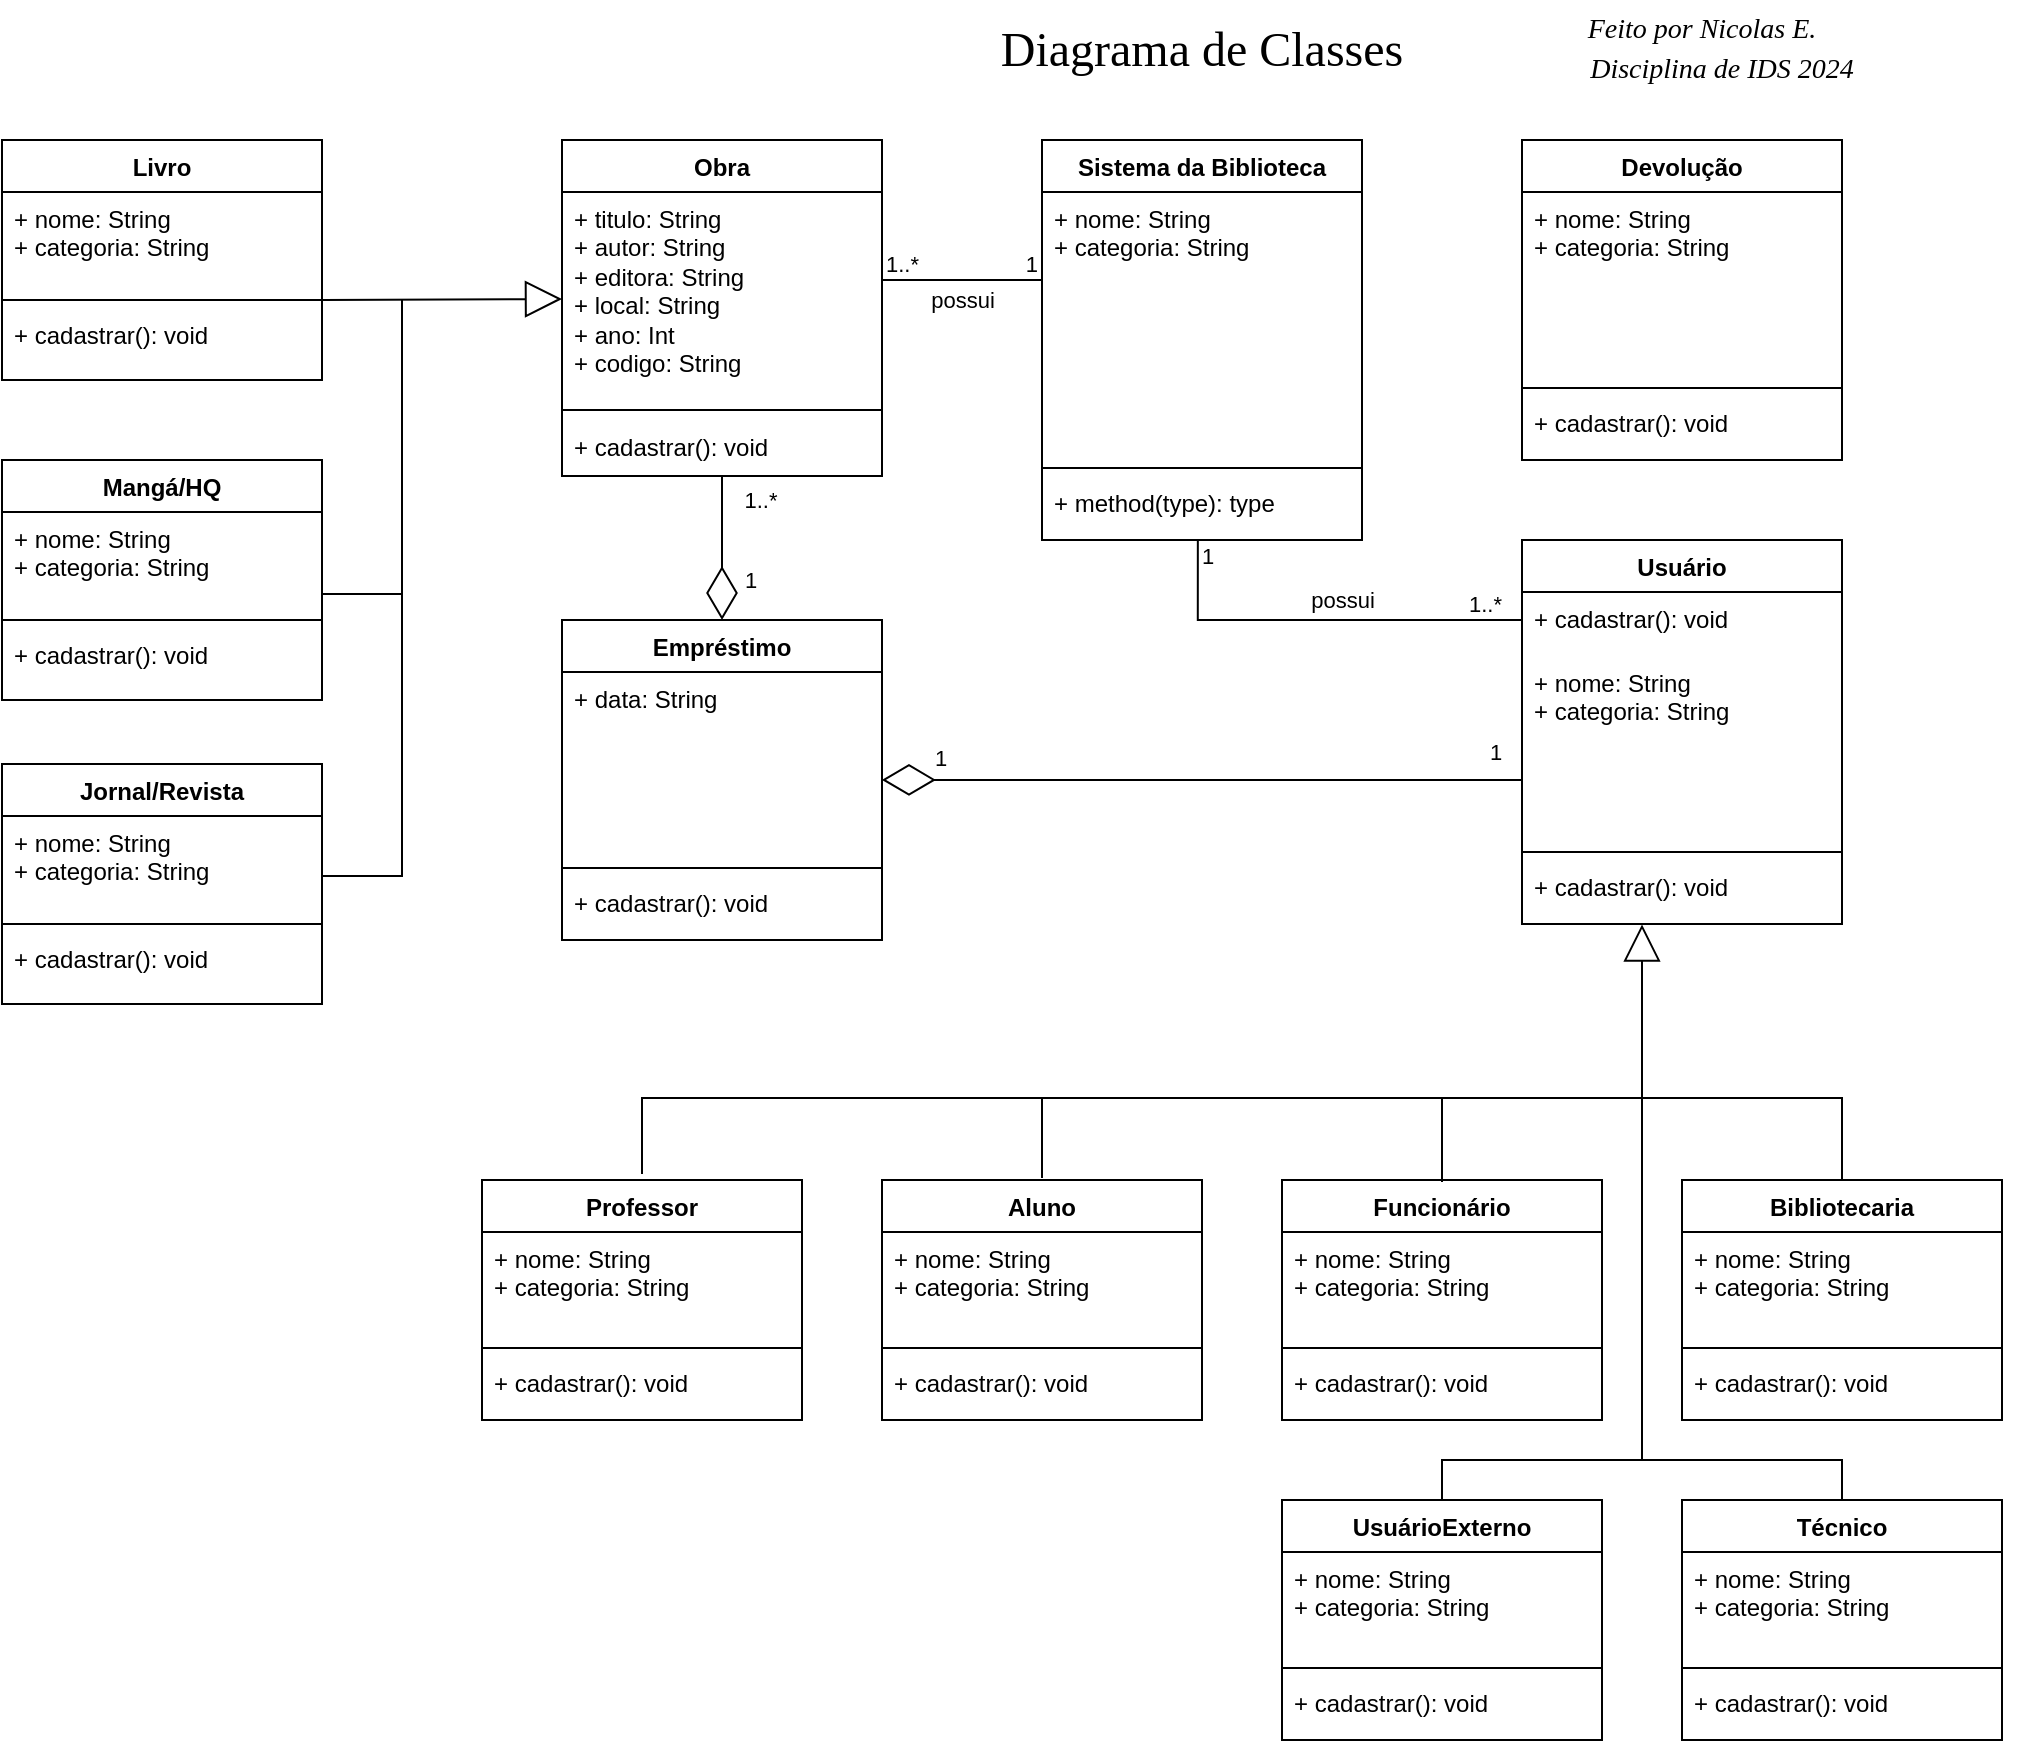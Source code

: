 <mxfile version="24.8.8">
  <diagram name="Página-1" id="fnHN75ZjwSY7WeRXwCLO">
    <mxGraphModel dx="2393" dy="648" grid="1" gridSize="10" guides="1" tooltips="1" connect="1" arrows="1" fold="1" page="1" pageScale="1" pageWidth="827" pageHeight="1169" math="0" shadow="0">
      <root>
        <mxCell id="0" />
        <mxCell id="1" parent="0" />
        <mxCell id="j1ptvlEgaFtOF5UYuxxo-7" value="Obra" style="swimlane;fontStyle=1;align=center;verticalAlign=top;childLayout=stackLayout;horizontal=1;startSize=26;horizontalStack=0;resizeParent=1;resizeParentMax=0;resizeLast=0;collapsible=1;marginBottom=0;whiteSpace=wrap;html=1;" parent="1" vertex="1">
          <mxGeometry x="80" y="80" width="160" height="168" as="geometry" />
        </mxCell>
        <mxCell id="j1ptvlEgaFtOF5UYuxxo-8" value="&lt;font face=&quot;Helvetica&quot;&gt;+ titulo: String&lt;/font&gt;&lt;div&gt;&lt;font face=&quot;Helvetica&quot;&gt;+ autor: String&lt;/font&gt;&lt;/div&gt;&lt;div&gt;&lt;font face=&quot;Helvetica&quot;&gt;+ editora: String&lt;/font&gt;&lt;/div&gt;&lt;div&gt;&lt;font face=&quot;Helvetica&quot;&gt;+ local: String&lt;/font&gt;&lt;/div&gt;&lt;div&gt;&lt;font face=&quot;Helvetica&quot;&gt;+ ano: Int&lt;/font&gt;&lt;/div&gt;&lt;div&gt;&lt;font face=&quot;Helvetica&quot;&gt;+ codigo: String&lt;br&gt;&lt;/font&gt;&lt;div&gt;&lt;br&gt;&lt;/div&gt;&lt;/div&gt;" style="text;strokeColor=none;fillColor=none;align=left;verticalAlign=top;spacingLeft=4;spacingRight=4;overflow=hidden;rotatable=0;points=[[0,0.5],[1,0.5]];portConstraint=eastwest;whiteSpace=wrap;html=1;fontFamily=Monocraft;fontSource=https%3A%2F%2Fgithub.com%2FIdreesInc%2FMonocraft%2Freleases%2Fdownload%2Fv4.0%2FMonocraft.ttc;" parent="j1ptvlEgaFtOF5UYuxxo-7" vertex="1">
          <mxGeometry y="26" width="160" height="104" as="geometry" />
        </mxCell>
        <mxCell id="j1ptvlEgaFtOF5UYuxxo-9" value="" style="line;strokeWidth=1;fillColor=none;align=left;verticalAlign=middle;spacingTop=-1;spacingLeft=3;spacingRight=3;rotatable=0;labelPosition=right;points=[];portConstraint=eastwest;strokeColor=inherit;" parent="j1ptvlEgaFtOF5UYuxxo-7" vertex="1">
          <mxGeometry y="130" width="160" height="10" as="geometry" />
        </mxCell>
        <mxCell id="j1ptvlEgaFtOF5UYuxxo-10" value="+ cadastrar(): void" style="text;strokeColor=none;fillColor=none;align=left;verticalAlign=top;spacingLeft=4;spacingRight=4;overflow=hidden;rotatable=0;points=[[0,0.5],[1,0.5]];portConstraint=eastwest;whiteSpace=wrap;html=1;" parent="j1ptvlEgaFtOF5UYuxxo-7" vertex="1">
          <mxGeometry y="140" width="160" height="28" as="geometry" />
        </mxCell>
        <mxCell id="j1ptvlEgaFtOF5UYuxxo-11" value="Usuário" style="swimlane;fontStyle=1;align=center;verticalAlign=top;childLayout=stackLayout;horizontal=1;startSize=26;horizontalStack=0;resizeParent=1;resizeParentMax=0;resizeLast=0;collapsible=1;marginBottom=0;whiteSpace=wrap;html=1;" parent="1" vertex="1">
          <mxGeometry x="560" y="280" width="160" height="192" as="geometry">
            <mxRectangle x="560" y="320" width="80" height="30" as="alternateBounds" />
          </mxGeometry>
        </mxCell>
        <mxCell id="j1ptvlEgaFtOF5UYuxxo-14" value="+ cadastrar(): void" style="text;strokeColor=none;fillColor=none;align=left;verticalAlign=top;spacingLeft=4;spacingRight=4;overflow=hidden;rotatable=0;points=[[0,0.5],[1,0.5]];portConstraint=eastwest;whiteSpace=wrap;html=1;" parent="j1ptvlEgaFtOF5UYuxxo-11" vertex="1">
          <mxGeometry y="26" width="160" height="32" as="geometry" />
        </mxCell>
        <mxCell id="j1ptvlEgaFtOF5UYuxxo-12" value="+ nome: String&lt;div&gt;+ categoria: String&lt;/div&gt;" style="text;strokeColor=none;fillColor=none;align=left;verticalAlign=top;spacingLeft=4;spacingRight=4;overflow=hidden;rotatable=0;points=[[0,0.5],[1,0.5]];portConstraint=eastwest;whiteSpace=wrap;html=1;" parent="j1ptvlEgaFtOF5UYuxxo-11" vertex="1">
          <mxGeometry y="58" width="160" height="94" as="geometry" />
        </mxCell>
        <mxCell id="j1ptvlEgaFtOF5UYuxxo-13" value="" style="line;strokeWidth=1;fillColor=none;align=left;verticalAlign=middle;spacingTop=-1;spacingLeft=3;spacingRight=3;rotatable=0;labelPosition=right;points=[];portConstraint=eastwest;strokeColor=inherit;" parent="j1ptvlEgaFtOF5UYuxxo-11" vertex="1">
          <mxGeometry y="152" width="160" height="8" as="geometry" />
        </mxCell>
        <mxCell id="eGC1EZXjAsE6HDVeEVl9-30" value="+ cadastrar(): void" style="text;strokeColor=none;fillColor=none;align=left;verticalAlign=top;spacingLeft=4;spacingRight=4;overflow=hidden;rotatable=0;points=[[0,0.5],[1,0.5]];portConstraint=eastwest;whiteSpace=wrap;html=1;" parent="j1ptvlEgaFtOF5UYuxxo-11" vertex="1">
          <mxGeometry y="160" width="160" height="32" as="geometry" />
        </mxCell>
        <mxCell id="j1ptvlEgaFtOF5UYuxxo-16" value="Sistema da Biblioteca" style="swimlane;fontStyle=1;align=center;verticalAlign=top;childLayout=stackLayout;horizontal=1;startSize=26;horizontalStack=0;resizeParent=1;resizeParentMax=0;resizeLast=0;collapsible=1;marginBottom=0;whiteSpace=wrap;html=1;" parent="1" vertex="1">
          <mxGeometry x="320" y="80" width="160" height="200" as="geometry" />
        </mxCell>
        <mxCell id="eGC1EZXjAsE6HDVeEVl9-72" value="" style="endArrow=none;html=1;edgeStyle=orthogonalEdgeStyle;rounded=0;" parent="j1ptvlEgaFtOF5UYuxxo-16" edge="1">
          <mxGeometry relative="1" as="geometry">
            <mxPoint x="-80" y="70" as="sourcePoint" />
            <mxPoint y="70" as="targetPoint" />
          </mxGeometry>
        </mxCell>
        <mxCell id="eGC1EZXjAsE6HDVeEVl9-73" value="1..*" style="edgeLabel;resizable=0;html=1;align=left;verticalAlign=bottom;" parent="eGC1EZXjAsE6HDVeEVl9-72" connectable="0" vertex="1">
          <mxGeometry x="-1" relative="1" as="geometry" />
        </mxCell>
        <mxCell id="eGC1EZXjAsE6HDVeEVl9-74" value="1" style="edgeLabel;resizable=0;html=1;align=right;verticalAlign=bottom;" parent="eGC1EZXjAsE6HDVeEVl9-72" connectable="0" vertex="1">
          <mxGeometry x="1" relative="1" as="geometry">
            <mxPoint x="-2" as="offset" />
          </mxGeometry>
        </mxCell>
        <mxCell id="G4f7MY7ALix-wp6zTcmB-27" value="possui" style="edgeLabel;html=1;align=center;verticalAlign=middle;resizable=0;points=[];fontStyle=0" parent="eGC1EZXjAsE6HDVeEVl9-72" vertex="1" connectable="0">
          <mxGeometry x="-0.35" y="7" relative="1" as="geometry">
            <mxPoint x="14" y="17" as="offset" />
          </mxGeometry>
        </mxCell>
        <mxCell id="j1ptvlEgaFtOF5UYuxxo-17" value="+ nome: String&lt;div&gt;+ categoria: String&lt;/div&gt;" style="text;strokeColor=none;fillColor=none;align=left;verticalAlign=top;spacingLeft=4;spacingRight=4;overflow=hidden;rotatable=0;points=[[0,0.5],[1,0.5]];portConstraint=eastwest;whiteSpace=wrap;html=1;" parent="j1ptvlEgaFtOF5UYuxxo-16" vertex="1">
          <mxGeometry y="26" width="160" height="134" as="geometry" />
        </mxCell>
        <mxCell id="j1ptvlEgaFtOF5UYuxxo-18" value="" style="line;strokeWidth=1;fillColor=none;align=left;verticalAlign=middle;spacingTop=-1;spacingLeft=3;spacingRight=3;rotatable=0;labelPosition=right;points=[];portConstraint=eastwest;strokeColor=inherit;" parent="j1ptvlEgaFtOF5UYuxxo-16" vertex="1">
          <mxGeometry y="160" width="160" height="8" as="geometry" />
        </mxCell>
        <mxCell id="j1ptvlEgaFtOF5UYuxxo-19" value="+ method(type): type" style="text;strokeColor=none;fillColor=none;align=left;verticalAlign=top;spacingLeft=4;spacingRight=4;overflow=hidden;rotatable=0;points=[[0,0.5],[1,0.5]];portConstraint=eastwest;whiteSpace=wrap;html=1;" parent="j1ptvlEgaFtOF5UYuxxo-16" vertex="1">
          <mxGeometry y="168" width="160" height="32" as="geometry" />
        </mxCell>
        <mxCell id="j1ptvlEgaFtOF5UYuxxo-27" value="Devolução" style="swimlane;fontStyle=1;align=center;verticalAlign=top;childLayout=stackLayout;horizontal=1;startSize=26;horizontalStack=0;resizeParent=1;resizeParentMax=0;resizeLast=0;collapsible=1;marginBottom=0;whiteSpace=wrap;html=1;" parent="1" vertex="1">
          <mxGeometry x="560" y="80" width="160" height="160" as="geometry" />
        </mxCell>
        <mxCell id="j1ptvlEgaFtOF5UYuxxo-28" value="+ nome: String&lt;div&gt;+ categoria: String&lt;/div&gt;" style="text;strokeColor=none;fillColor=none;align=left;verticalAlign=top;spacingLeft=4;spacingRight=4;overflow=hidden;rotatable=0;points=[[0,0.5],[1,0.5]];portConstraint=eastwest;whiteSpace=wrap;html=1;" parent="j1ptvlEgaFtOF5UYuxxo-27" vertex="1">
          <mxGeometry y="26" width="160" height="94" as="geometry" />
        </mxCell>
        <mxCell id="j1ptvlEgaFtOF5UYuxxo-29" value="" style="line;strokeWidth=1;fillColor=none;align=left;verticalAlign=middle;spacingTop=-1;spacingLeft=3;spacingRight=3;rotatable=0;labelPosition=right;points=[];portConstraint=eastwest;strokeColor=inherit;" parent="j1ptvlEgaFtOF5UYuxxo-27" vertex="1">
          <mxGeometry y="120" width="160" height="8" as="geometry" />
        </mxCell>
        <mxCell id="j1ptvlEgaFtOF5UYuxxo-30" value="+ cadastrar(): void" style="text;strokeColor=none;fillColor=none;align=left;verticalAlign=top;spacingLeft=4;spacingRight=4;overflow=hidden;rotatable=0;points=[[0,0.5],[1,0.5]];portConstraint=eastwest;whiteSpace=wrap;html=1;" parent="j1ptvlEgaFtOF5UYuxxo-27" vertex="1">
          <mxGeometry y="128" width="160" height="32" as="geometry" />
        </mxCell>
        <mxCell id="j1ptvlEgaFtOF5UYuxxo-31" value="Empréstimo" style="swimlane;fontStyle=1;align=center;verticalAlign=top;childLayout=stackLayout;horizontal=1;startSize=26;horizontalStack=0;resizeParent=1;resizeParentMax=0;resizeLast=0;collapsible=1;marginBottom=0;whiteSpace=wrap;html=1;" parent="1" vertex="1">
          <mxGeometry x="80" y="320" width="160" height="160" as="geometry" />
        </mxCell>
        <mxCell id="j1ptvlEgaFtOF5UYuxxo-32" value="+ data: String" style="text;strokeColor=none;fillColor=none;align=left;verticalAlign=top;spacingLeft=4;spacingRight=4;overflow=hidden;rotatable=0;points=[[0,0.5],[1,0.5]];portConstraint=eastwest;whiteSpace=wrap;html=1;" parent="j1ptvlEgaFtOF5UYuxxo-31" vertex="1">
          <mxGeometry y="26" width="160" height="94" as="geometry" />
        </mxCell>
        <mxCell id="j1ptvlEgaFtOF5UYuxxo-33" value="" style="line;strokeWidth=1;fillColor=none;align=left;verticalAlign=middle;spacingTop=-1;spacingLeft=3;spacingRight=3;rotatable=0;labelPosition=right;points=[];portConstraint=eastwest;strokeColor=inherit;" parent="j1ptvlEgaFtOF5UYuxxo-31" vertex="1">
          <mxGeometry y="120" width="160" height="8" as="geometry" />
        </mxCell>
        <mxCell id="j1ptvlEgaFtOF5UYuxxo-34" value="+ cadastrar(): void" style="text;strokeColor=none;fillColor=none;align=left;verticalAlign=top;spacingLeft=4;spacingRight=4;overflow=hidden;rotatable=0;points=[[0,0.5],[1,0.5]];portConstraint=eastwest;whiteSpace=wrap;html=1;" parent="j1ptvlEgaFtOF5UYuxxo-31" vertex="1">
          <mxGeometry y="128" width="160" height="32" as="geometry" />
        </mxCell>
        <mxCell id="j1ptvlEgaFtOF5UYuxxo-37" value="Diagrama de Classes" style="text;html=1;align=center;verticalAlign=middle;whiteSpace=wrap;rounded=0;fontSize=24;fontFamily=Monocraft;fontSource=https%3A%2F%2Fgithub.com%2FIdreesInc%2FMonocraft%2Freleases%2Fdownload%2Fv4.0%2FMonocraft.ttc;fontStyle=0" parent="1" vertex="1">
          <mxGeometry x="250" y="20" width="300" height="30" as="geometry" />
        </mxCell>
        <mxCell id="eGC1EZXjAsE6HDVeEVl9-4" value="Funcionário" style="swimlane;fontStyle=1;align=center;verticalAlign=top;childLayout=stackLayout;horizontal=1;startSize=26;horizontalStack=0;resizeParent=1;resizeParentMax=0;resizeLast=0;collapsible=1;marginBottom=0;whiteSpace=wrap;html=1;" parent="1" vertex="1">
          <mxGeometry x="440" y="600" width="160" height="120" as="geometry">
            <mxRectangle x="560" y="320" width="80" height="30" as="alternateBounds" />
          </mxGeometry>
        </mxCell>
        <mxCell id="eGC1EZXjAsE6HDVeEVl9-5" value="+ nome: String&lt;div&gt;+ categoria: String&lt;/div&gt;" style="text;strokeColor=none;fillColor=none;align=left;verticalAlign=top;spacingLeft=4;spacingRight=4;overflow=hidden;rotatable=0;points=[[0,0.5],[1,0.5]];portConstraint=eastwest;whiteSpace=wrap;html=1;" parent="eGC1EZXjAsE6HDVeEVl9-4" vertex="1">
          <mxGeometry y="26" width="160" height="54" as="geometry" />
        </mxCell>
        <mxCell id="eGC1EZXjAsE6HDVeEVl9-6" value="" style="line;strokeWidth=1;fillColor=none;align=left;verticalAlign=middle;spacingTop=-1;spacingLeft=3;spacingRight=3;rotatable=0;labelPosition=right;points=[];portConstraint=eastwest;strokeColor=inherit;" parent="eGC1EZXjAsE6HDVeEVl9-4" vertex="1">
          <mxGeometry y="80" width="160" height="8" as="geometry" />
        </mxCell>
        <mxCell id="eGC1EZXjAsE6HDVeEVl9-7" value="+ cadastrar(): void" style="text;strokeColor=none;fillColor=none;align=left;verticalAlign=top;spacingLeft=4;spacingRight=4;overflow=hidden;rotatable=0;points=[[0,0.5],[1,0.5]];portConstraint=eastwest;whiteSpace=wrap;html=1;" parent="eGC1EZXjAsE6HDVeEVl9-4" vertex="1">
          <mxGeometry y="88" width="160" height="32" as="geometry" />
        </mxCell>
        <mxCell id="eGC1EZXjAsE6HDVeEVl9-8" value="Bibliotecaria" style="swimlane;fontStyle=1;align=center;verticalAlign=top;childLayout=stackLayout;horizontal=1;startSize=26;horizontalStack=0;resizeParent=1;resizeParentMax=0;resizeLast=0;collapsible=1;marginBottom=0;whiteSpace=wrap;html=1;" parent="1" vertex="1">
          <mxGeometry x="640" y="600" width="160" height="120" as="geometry">
            <mxRectangle x="560" y="320" width="80" height="30" as="alternateBounds" />
          </mxGeometry>
        </mxCell>
        <mxCell id="eGC1EZXjAsE6HDVeEVl9-9" value="+ nome: String&lt;div&gt;+ categoria: String&lt;/div&gt;" style="text;strokeColor=none;fillColor=none;align=left;verticalAlign=top;spacingLeft=4;spacingRight=4;overflow=hidden;rotatable=0;points=[[0,0.5],[1,0.5]];portConstraint=eastwest;whiteSpace=wrap;html=1;" parent="eGC1EZXjAsE6HDVeEVl9-8" vertex="1">
          <mxGeometry y="26" width="160" height="54" as="geometry" />
        </mxCell>
        <mxCell id="eGC1EZXjAsE6HDVeEVl9-10" value="" style="line;strokeWidth=1;fillColor=none;align=left;verticalAlign=middle;spacingTop=-1;spacingLeft=3;spacingRight=3;rotatable=0;labelPosition=right;points=[];portConstraint=eastwest;strokeColor=inherit;" parent="eGC1EZXjAsE6HDVeEVl9-8" vertex="1">
          <mxGeometry y="80" width="160" height="8" as="geometry" />
        </mxCell>
        <mxCell id="eGC1EZXjAsE6HDVeEVl9-11" value="+ cadastrar(): void" style="text;strokeColor=none;fillColor=none;align=left;verticalAlign=top;spacingLeft=4;spacingRight=4;overflow=hidden;rotatable=0;points=[[0,0.5],[1,0.5]];portConstraint=eastwest;whiteSpace=wrap;html=1;" parent="eGC1EZXjAsE6HDVeEVl9-8" vertex="1">
          <mxGeometry y="88" width="160" height="32" as="geometry" />
        </mxCell>
        <mxCell id="eGC1EZXjAsE6HDVeEVl9-56" value="" style="endArrow=none;html=1;rounded=0;entryX=0.5;entryY=0;entryDx=0;entryDy=0;" parent="eGC1EZXjAsE6HDVeEVl9-8" target="eGC1EZXjAsE6HDVeEVl9-42" edge="1">
          <mxGeometry width="50" height="50" relative="1" as="geometry">
            <mxPoint x="-20" y="140" as="sourcePoint" />
            <mxPoint x="80" y="159" as="targetPoint" />
            <Array as="points">
              <mxPoint x="80" y="140" />
            </Array>
          </mxGeometry>
        </mxCell>
        <mxCell id="eGC1EZXjAsE6HDVeEVl9-12" value="Aluno" style="swimlane;fontStyle=1;align=center;verticalAlign=top;childLayout=stackLayout;horizontal=1;startSize=26;horizontalStack=0;resizeParent=1;resizeParentMax=0;resizeLast=0;collapsible=1;marginBottom=0;whiteSpace=wrap;html=1;" parent="1" vertex="1">
          <mxGeometry x="240" y="600" width="160" height="120" as="geometry">
            <mxRectangle x="560" y="320" width="80" height="30" as="alternateBounds" />
          </mxGeometry>
        </mxCell>
        <mxCell id="eGC1EZXjAsE6HDVeEVl9-13" value="+ nome: String&lt;div&gt;+ categoria: String&lt;/div&gt;" style="text;strokeColor=none;fillColor=none;align=left;verticalAlign=top;spacingLeft=4;spacingRight=4;overflow=hidden;rotatable=0;points=[[0,0.5],[1,0.5]];portConstraint=eastwest;whiteSpace=wrap;html=1;" parent="eGC1EZXjAsE6HDVeEVl9-12" vertex="1">
          <mxGeometry y="26" width="160" height="54" as="geometry" />
        </mxCell>
        <mxCell id="eGC1EZXjAsE6HDVeEVl9-14" value="" style="line;strokeWidth=1;fillColor=none;align=left;verticalAlign=middle;spacingTop=-1;spacingLeft=3;spacingRight=3;rotatable=0;labelPosition=right;points=[];portConstraint=eastwest;strokeColor=inherit;" parent="eGC1EZXjAsE6HDVeEVl9-12" vertex="1">
          <mxGeometry y="80" width="160" height="8" as="geometry" />
        </mxCell>
        <mxCell id="eGC1EZXjAsE6HDVeEVl9-15" value="+ cadastrar(): void" style="text;strokeColor=none;fillColor=none;align=left;verticalAlign=top;spacingLeft=4;spacingRight=4;overflow=hidden;rotatable=0;points=[[0,0.5],[1,0.5]];portConstraint=eastwest;whiteSpace=wrap;html=1;" parent="eGC1EZXjAsE6HDVeEVl9-12" vertex="1">
          <mxGeometry y="88" width="160" height="32" as="geometry" />
        </mxCell>
        <mxCell id="eGC1EZXjAsE6HDVeEVl9-16" value="Professor" style="swimlane;fontStyle=1;align=center;verticalAlign=top;childLayout=stackLayout;horizontal=1;startSize=26;horizontalStack=0;resizeParent=1;resizeParentMax=0;resizeLast=0;collapsible=1;marginBottom=0;whiteSpace=wrap;html=1;" parent="1" vertex="1">
          <mxGeometry x="40" y="600" width="160" height="120" as="geometry">
            <mxRectangle x="560" y="320" width="80" height="30" as="alternateBounds" />
          </mxGeometry>
        </mxCell>
        <mxCell id="eGC1EZXjAsE6HDVeEVl9-17" value="+ nome: String&lt;div&gt;+ categoria: String&lt;/div&gt;" style="text;strokeColor=none;fillColor=none;align=left;verticalAlign=top;spacingLeft=4;spacingRight=4;overflow=hidden;rotatable=0;points=[[0,0.5],[1,0.5]];portConstraint=eastwest;whiteSpace=wrap;html=1;" parent="eGC1EZXjAsE6HDVeEVl9-16" vertex="1">
          <mxGeometry y="26" width="160" height="54" as="geometry" />
        </mxCell>
        <mxCell id="eGC1EZXjAsE6HDVeEVl9-18" value="" style="line;strokeWidth=1;fillColor=none;align=left;verticalAlign=middle;spacingTop=-1;spacingLeft=3;spacingRight=3;rotatable=0;labelPosition=right;points=[];portConstraint=eastwest;strokeColor=inherit;" parent="eGC1EZXjAsE6HDVeEVl9-16" vertex="1">
          <mxGeometry y="80" width="160" height="8" as="geometry" />
        </mxCell>
        <mxCell id="eGC1EZXjAsE6HDVeEVl9-19" value="+ cadastrar(): void" style="text;strokeColor=none;fillColor=none;align=left;verticalAlign=top;spacingLeft=4;spacingRight=4;overflow=hidden;rotatable=0;points=[[0,0.5],[1,0.5]];portConstraint=eastwest;whiteSpace=wrap;html=1;" parent="eGC1EZXjAsE6HDVeEVl9-16" vertex="1">
          <mxGeometry y="88" width="160" height="32" as="geometry" />
        </mxCell>
        <mxCell id="eGC1EZXjAsE6HDVeEVl9-42" value="Técnico" style="swimlane;fontStyle=1;align=center;verticalAlign=top;childLayout=stackLayout;horizontal=1;startSize=26;horizontalStack=0;resizeParent=1;resizeParentMax=0;resizeLast=0;collapsible=1;marginBottom=0;whiteSpace=wrap;html=1;" parent="1" vertex="1">
          <mxGeometry x="640" y="760" width="160" height="120" as="geometry">
            <mxRectangle x="560" y="320" width="80" height="30" as="alternateBounds" />
          </mxGeometry>
        </mxCell>
        <mxCell id="eGC1EZXjAsE6HDVeEVl9-43" value="+ nome: String&lt;div&gt;+ categoria: String&lt;/div&gt;" style="text;strokeColor=none;fillColor=none;align=left;verticalAlign=top;spacingLeft=4;spacingRight=4;overflow=hidden;rotatable=0;points=[[0,0.5],[1,0.5]];portConstraint=eastwest;whiteSpace=wrap;html=1;" parent="eGC1EZXjAsE6HDVeEVl9-42" vertex="1">
          <mxGeometry y="26" width="160" height="54" as="geometry" />
        </mxCell>
        <mxCell id="eGC1EZXjAsE6HDVeEVl9-44" value="" style="line;strokeWidth=1;fillColor=none;align=left;verticalAlign=middle;spacingTop=-1;spacingLeft=3;spacingRight=3;rotatable=0;labelPosition=right;points=[];portConstraint=eastwest;strokeColor=inherit;" parent="eGC1EZXjAsE6HDVeEVl9-42" vertex="1">
          <mxGeometry y="80" width="160" height="8" as="geometry" />
        </mxCell>
        <mxCell id="eGC1EZXjAsE6HDVeEVl9-45" value="+ cadastrar(): void" style="text;strokeColor=none;fillColor=none;align=left;verticalAlign=top;spacingLeft=4;spacingRight=4;overflow=hidden;rotatable=0;points=[[0,0.5],[1,0.5]];portConstraint=eastwest;whiteSpace=wrap;html=1;" parent="eGC1EZXjAsE6HDVeEVl9-42" vertex="1">
          <mxGeometry y="88" width="160" height="32" as="geometry" />
        </mxCell>
        <mxCell id="eGC1EZXjAsE6HDVeEVl9-46" value="UsuárioExterno" style="swimlane;fontStyle=1;align=center;verticalAlign=top;childLayout=stackLayout;horizontal=1;startSize=26;horizontalStack=0;resizeParent=1;resizeParentMax=0;resizeLast=0;collapsible=1;marginBottom=0;whiteSpace=wrap;html=1;" parent="1" vertex="1">
          <mxGeometry x="440" y="760" width="160" height="120" as="geometry">
            <mxRectangle x="560" y="320" width="80" height="30" as="alternateBounds" />
          </mxGeometry>
        </mxCell>
        <mxCell id="eGC1EZXjAsE6HDVeEVl9-47" value="+ nome: String&lt;div&gt;+ categoria: String&lt;/div&gt;" style="text;strokeColor=none;fillColor=none;align=left;verticalAlign=top;spacingLeft=4;spacingRight=4;overflow=hidden;rotatable=0;points=[[0,0.5],[1,0.5]];portConstraint=eastwest;whiteSpace=wrap;html=1;" parent="eGC1EZXjAsE6HDVeEVl9-46" vertex="1">
          <mxGeometry y="26" width="160" height="54" as="geometry" />
        </mxCell>
        <mxCell id="eGC1EZXjAsE6HDVeEVl9-48" value="" style="line;strokeWidth=1;fillColor=none;align=left;verticalAlign=middle;spacingTop=-1;spacingLeft=3;spacingRight=3;rotatable=0;labelPosition=right;points=[];portConstraint=eastwest;strokeColor=inherit;" parent="eGC1EZXjAsE6HDVeEVl9-46" vertex="1">
          <mxGeometry y="80" width="160" height="8" as="geometry" />
        </mxCell>
        <mxCell id="eGC1EZXjAsE6HDVeEVl9-49" value="+ cadastrar(): void" style="text;strokeColor=none;fillColor=none;align=left;verticalAlign=top;spacingLeft=4;spacingRight=4;overflow=hidden;rotatable=0;points=[[0,0.5],[1,0.5]];portConstraint=eastwest;whiteSpace=wrap;html=1;" parent="eGC1EZXjAsE6HDVeEVl9-46" vertex="1">
          <mxGeometry y="88" width="160" height="32" as="geometry" />
        </mxCell>
        <mxCell id="eGC1EZXjAsE6HDVeEVl9-51" value="" style="endArrow=none;html=1;rounded=0;exitX=0.5;exitY=0;exitDx=0;exitDy=0;" parent="1" edge="1">
          <mxGeometry width="50" height="50" relative="1" as="geometry">
            <mxPoint x="520" y="760" as="sourcePoint" />
            <mxPoint x="620" y="559" as="targetPoint" />
            <Array as="points">
              <mxPoint x="520" y="740" />
              <mxPoint x="620" y="740" />
              <mxPoint x="620" y="559" />
            </Array>
          </mxGeometry>
        </mxCell>
        <mxCell id="eGC1EZXjAsE6HDVeEVl9-36" value="" style="endArrow=none;html=1;rounded=0;exitX=0.5;exitY=0;exitDx=0;exitDy=0;" parent="1" edge="1">
          <mxGeometry width="50" height="50" relative="1" as="geometry">
            <mxPoint x="120" y="597" as="sourcePoint" />
            <mxPoint x="520" y="559" as="targetPoint" />
            <Array as="points">
              <mxPoint x="120" y="559" />
              <mxPoint x="200" y="559" />
              <mxPoint x="320" y="559" />
              <mxPoint x="420" y="559" />
            </Array>
          </mxGeometry>
        </mxCell>
        <mxCell id="eGC1EZXjAsE6HDVeEVl9-20" value="" style="endArrow=block;endSize=16;endFill=0;html=1;rounded=0;edgeStyle=orthogonalEdgeStyle;entryX=0.378;entryY=1.006;entryDx=0;entryDy=0;entryPerimeter=0;" parent="1" target="eGC1EZXjAsE6HDVeEVl9-30" edge="1">
          <mxGeometry width="160" relative="1" as="geometry">
            <mxPoint x="720" y="600" as="sourcePoint" />
            <mxPoint x="650" y="490" as="targetPoint" />
            <Array as="points">
              <mxPoint x="720" y="559" />
              <mxPoint x="620" y="559" />
              <mxPoint x="620" y="472" />
            </Array>
          </mxGeometry>
        </mxCell>
        <mxCell id="eGC1EZXjAsE6HDVeEVl9-27" value="" style="endArrow=none;html=1;rounded=0;exitX=0.5;exitY=0;exitDx=0;exitDy=0;" parent="1" edge="1">
          <mxGeometry width="50" height="50" relative="1" as="geometry">
            <mxPoint x="520" y="601.0" as="sourcePoint" />
            <mxPoint x="650" y="559" as="targetPoint" />
            <Array as="points">
              <mxPoint x="520" y="559" />
            </Array>
          </mxGeometry>
        </mxCell>
        <mxCell id="eGC1EZXjAsE6HDVeEVl9-58" value="" style="endArrow=none;html=1;rounded=0;" parent="1" edge="1">
          <mxGeometry width="50" height="50" relative="1" as="geometry">
            <mxPoint x="320" y="599" as="sourcePoint" />
            <mxPoint x="320" y="559" as="targetPoint" />
          </mxGeometry>
        </mxCell>
        <mxCell id="eGC1EZXjAsE6HDVeEVl9-59" value="" style="endArrow=none;html=1;rounded=0;exitX=0.5;exitY=0;exitDx=0;exitDy=0;" parent="1" edge="1">
          <mxGeometry width="50" height="50" relative="1" as="geometry">
            <mxPoint x="120" y="597" as="sourcePoint" />
            <mxPoint x="520" y="559" as="targetPoint" />
            <Array as="points">
              <mxPoint x="120" y="559" />
              <mxPoint x="200" y="559" />
              <mxPoint x="320" y="559" />
              <mxPoint x="430" y="559" />
            </Array>
          </mxGeometry>
        </mxCell>
        <mxCell id="eGC1EZXjAsE6HDVeEVl9-61" value="" style="endArrow=diamondThin;endFill=0;endSize=24;html=1;rounded=0;entryX=0.5;entryY=0;entryDx=0;entryDy=0;exitX=0.5;exitY=1;exitDx=0;exitDy=0;" parent="1" source="j1ptvlEgaFtOF5UYuxxo-7" target="j1ptvlEgaFtOF5UYuxxo-31" edge="1">
          <mxGeometry width="160" relative="1" as="geometry">
            <mxPoint x="160" y="240" as="sourcePoint" />
            <mxPoint x="230" y="280" as="targetPoint" />
          </mxGeometry>
        </mxCell>
        <mxCell id="eGC1EZXjAsE6HDVeEVl9-68" value="1..*" style="edgeLabel;html=1;align=center;verticalAlign=middle;resizable=0;points=[];" parent="eGC1EZXjAsE6HDVeEVl9-61" vertex="1" connectable="0">
          <mxGeometry x="0.584" y="7" relative="1" as="geometry">
            <mxPoint x="12" y="-45" as="offset" />
          </mxGeometry>
        </mxCell>
        <mxCell id="eGC1EZXjAsE6HDVeEVl9-65" value="" style="endArrow=diamondThin;endFill=0;endSize=24;html=1;rounded=0;exitX=0;exitY=0.66;exitDx=0;exitDy=0;exitPerimeter=0;entryX=1;entryY=0.574;entryDx=0;entryDy=0;entryPerimeter=0;" parent="1" source="j1ptvlEgaFtOF5UYuxxo-12" target="j1ptvlEgaFtOF5UYuxxo-32" edge="1">
          <mxGeometry width="160" relative="1" as="geometry">
            <mxPoint x="520" y="400" as="sourcePoint" />
            <mxPoint x="250" y="400" as="targetPoint" />
            <Array as="points" />
          </mxGeometry>
        </mxCell>
        <mxCell id="eGC1EZXjAsE6HDVeEVl9-69" value="1" style="edgeLabel;html=1;align=center;verticalAlign=middle;resizable=0;points=[];" parent="1" vertex="1" connectable="0">
          <mxGeometry x="180" y="300.0" as="geometry">
            <mxPoint x="-6" as="offset" />
          </mxGeometry>
        </mxCell>
        <mxCell id="eGC1EZXjAsE6HDVeEVl9-70" value="1" style="edgeLabel;html=1;align=center;verticalAlign=middle;resizable=0;points=[];" parent="1" vertex="1" connectable="0">
          <mxGeometry x="190" y="340.0" as="geometry">
            <mxPoint x="79" y="49" as="offset" />
          </mxGeometry>
        </mxCell>
        <mxCell id="eGC1EZXjAsE6HDVeEVl9-71" value="&lt;span style=&quot;color: rgb(0, 0, 0); font-family: Helvetica; font-size: 11px; font-style: normal; font-variant-ligatures: normal; font-variant-caps: normal; font-weight: 400; letter-spacing: normal; orphans: 2; text-align: center; text-indent: 0px; text-transform: none; widows: 2; word-spacing: 0px; -webkit-text-stroke-width: 0px; white-space: nowrap; background-color: rgb(255, 255, 255); text-decoration-thickness: initial; text-decoration-style: initial; text-decoration-color: initial; display: inline !important; float: none;&quot;&gt;1&lt;/span&gt;" style="text;whiteSpace=wrap;html=1;" parent="1" vertex="1">
          <mxGeometry x="542" y="372" width="20" height="20" as="geometry" />
        </mxCell>
        <mxCell id="G4f7MY7ALix-wp6zTcmB-1" value="Livro" style="swimlane;fontStyle=1;align=center;verticalAlign=top;childLayout=stackLayout;horizontal=1;startSize=26;horizontalStack=0;resizeParent=1;resizeParentMax=0;resizeLast=0;collapsible=1;marginBottom=0;whiteSpace=wrap;html=1;" parent="1" vertex="1">
          <mxGeometry x="-200" y="80" width="160" height="120" as="geometry" />
        </mxCell>
        <mxCell id="G4f7MY7ALix-wp6zTcmB-2" value="+ nome: String&lt;div&gt;+ categoria: String&lt;/div&gt;" style="text;strokeColor=none;fillColor=none;align=left;verticalAlign=top;spacingLeft=4;spacingRight=4;overflow=hidden;rotatable=0;points=[[0,0.5],[1,0.5]];portConstraint=eastwest;whiteSpace=wrap;html=1;" parent="G4f7MY7ALix-wp6zTcmB-1" vertex="1">
          <mxGeometry y="26" width="160" height="50" as="geometry" />
        </mxCell>
        <mxCell id="G4f7MY7ALix-wp6zTcmB-3" value="" style="line;strokeWidth=1;fillColor=none;align=left;verticalAlign=middle;spacingTop=-1;spacingLeft=3;spacingRight=3;rotatable=0;labelPosition=right;points=[];portConstraint=eastwest;strokeColor=inherit;" parent="G4f7MY7ALix-wp6zTcmB-1" vertex="1">
          <mxGeometry y="76" width="160" height="8" as="geometry" />
        </mxCell>
        <mxCell id="G4f7MY7ALix-wp6zTcmB-4" value="+ cadastrar(): void" style="text;strokeColor=none;fillColor=none;align=left;verticalAlign=top;spacingLeft=4;spacingRight=4;overflow=hidden;rotatable=0;points=[[0,0.5],[1,0.5]];portConstraint=eastwest;whiteSpace=wrap;html=1;" parent="G4f7MY7ALix-wp6zTcmB-1" vertex="1">
          <mxGeometry y="84" width="160" height="36" as="geometry" />
        </mxCell>
        <mxCell id="G4f7MY7ALix-wp6zTcmB-9" value="Mangá/HQ" style="swimlane;fontStyle=1;align=center;verticalAlign=top;childLayout=stackLayout;horizontal=1;startSize=26;horizontalStack=0;resizeParent=1;resizeParentMax=0;resizeLast=0;collapsible=1;marginBottom=0;whiteSpace=wrap;html=1;" parent="1" vertex="1">
          <mxGeometry x="-200" y="240" width="160" height="120" as="geometry" />
        </mxCell>
        <mxCell id="G4f7MY7ALix-wp6zTcmB-10" value="+ nome: String&lt;div&gt;+ categoria: String&lt;/div&gt;" style="text;strokeColor=none;fillColor=none;align=left;verticalAlign=top;spacingLeft=4;spacingRight=4;overflow=hidden;rotatable=0;points=[[0,0.5],[1,0.5]];portConstraint=eastwest;whiteSpace=wrap;html=1;" parent="G4f7MY7ALix-wp6zTcmB-9" vertex="1">
          <mxGeometry y="26" width="160" height="50" as="geometry" />
        </mxCell>
        <mxCell id="G4f7MY7ALix-wp6zTcmB-11" value="" style="line;strokeWidth=1;fillColor=none;align=left;verticalAlign=middle;spacingTop=-1;spacingLeft=3;spacingRight=3;rotatable=0;labelPosition=right;points=[];portConstraint=eastwest;strokeColor=inherit;" parent="G4f7MY7ALix-wp6zTcmB-9" vertex="1">
          <mxGeometry y="76" width="160" height="8" as="geometry" />
        </mxCell>
        <mxCell id="G4f7MY7ALix-wp6zTcmB-12" value="+ cadastrar(): void" style="text;strokeColor=none;fillColor=none;align=left;verticalAlign=top;spacingLeft=4;spacingRight=4;overflow=hidden;rotatable=0;points=[[0,0.5],[1,0.5]];portConstraint=eastwest;whiteSpace=wrap;html=1;" parent="G4f7MY7ALix-wp6zTcmB-9" vertex="1">
          <mxGeometry y="84" width="160" height="36" as="geometry" />
        </mxCell>
        <mxCell id="G4f7MY7ALix-wp6zTcmB-13" value="Jornal/Revista" style="swimlane;fontStyle=1;align=center;verticalAlign=top;childLayout=stackLayout;horizontal=1;startSize=26;horizontalStack=0;resizeParent=1;resizeParentMax=0;resizeLast=0;collapsible=1;marginBottom=0;whiteSpace=wrap;html=1;" parent="1" vertex="1">
          <mxGeometry x="-200" y="392" width="160" height="120" as="geometry" />
        </mxCell>
        <mxCell id="G4f7MY7ALix-wp6zTcmB-14" value="+ nome: String&lt;div&gt;+ categoria: String&lt;/div&gt;" style="text;strokeColor=none;fillColor=none;align=left;verticalAlign=top;spacingLeft=4;spacingRight=4;overflow=hidden;rotatable=0;points=[[0,0.5],[1,0.5]];portConstraint=eastwest;whiteSpace=wrap;html=1;" parent="G4f7MY7ALix-wp6zTcmB-13" vertex="1">
          <mxGeometry y="26" width="160" height="50" as="geometry" />
        </mxCell>
        <mxCell id="G4f7MY7ALix-wp6zTcmB-15" value="" style="line;strokeWidth=1;fillColor=none;align=left;verticalAlign=middle;spacingTop=-1;spacingLeft=3;spacingRight=3;rotatable=0;labelPosition=right;points=[];portConstraint=eastwest;strokeColor=inherit;" parent="G4f7MY7ALix-wp6zTcmB-13" vertex="1">
          <mxGeometry y="76" width="160" height="8" as="geometry" />
        </mxCell>
        <mxCell id="G4f7MY7ALix-wp6zTcmB-16" value="+ cadastrar(): void" style="text;strokeColor=none;fillColor=none;align=left;verticalAlign=top;spacingLeft=4;spacingRight=4;overflow=hidden;rotatable=0;points=[[0,0.5],[1,0.5]];portConstraint=eastwest;whiteSpace=wrap;html=1;" parent="G4f7MY7ALix-wp6zTcmB-13" vertex="1">
          <mxGeometry y="84" width="160" height="36" as="geometry" />
        </mxCell>
        <mxCell id="G4f7MY7ALix-wp6zTcmB-17" value="" style="endArrow=block;endSize=16;endFill=0;html=1;rounded=0;" parent="1" edge="1">
          <mxGeometry width="160" relative="1" as="geometry">
            <mxPoint x="-40" y="160" as="sourcePoint" />
            <mxPoint x="80" y="159.5" as="targetPoint" />
          </mxGeometry>
        </mxCell>
        <mxCell id="G4f7MY7ALix-wp6zTcmB-18" value="" style="endArrow=none;html=1;rounded=0;" parent="1" edge="1">
          <mxGeometry width="50" height="50" relative="1" as="geometry">
            <mxPoint x="-40" y="307" as="sourcePoint" />
            <mxPoint y="160" as="targetPoint" />
            <Array as="points">
              <mxPoint y="307" />
            </Array>
          </mxGeometry>
        </mxCell>
        <mxCell id="G4f7MY7ALix-wp6zTcmB-19" value="" style="endArrow=none;html=1;rounded=0;" parent="1" edge="1">
          <mxGeometry width="50" height="50" relative="1" as="geometry">
            <mxPoint x="-40" y="448" as="sourcePoint" />
            <mxPoint y="300" as="targetPoint" />
            <Array as="points">
              <mxPoint y="448" />
            </Array>
          </mxGeometry>
        </mxCell>
        <mxCell id="G4f7MY7ALix-wp6zTcmB-24" value="" style="endArrow=none;html=1;edgeStyle=orthogonalEdgeStyle;rounded=0;exitX=0.487;exitY=1.013;exitDx=0;exitDy=0;exitPerimeter=0;" parent="1" source="j1ptvlEgaFtOF5UYuxxo-19" edge="1">
          <mxGeometry relative="1" as="geometry">
            <mxPoint x="400" y="330" as="sourcePoint" />
            <mxPoint x="560" y="320" as="targetPoint" />
            <Array as="points">
              <mxPoint x="398" y="320" />
              <mxPoint x="560" y="320" />
            </Array>
          </mxGeometry>
        </mxCell>
        <mxCell id="G4f7MY7ALix-wp6zTcmB-25" value="1" style="edgeLabel;resizable=0;html=1;align=left;verticalAlign=bottom;" parent="G4f7MY7ALix-wp6zTcmB-24" connectable="0" vertex="1">
          <mxGeometry x="-1" relative="1" as="geometry">
            <mxPoint y="16" as="offset" />
          </mxGeometry>
        </mxCell>
        <mxCell id="G4f7MY7ALix-wp6zTcmB-26" value="1..*" style="edgeLabel;resizable=0;html=1;align=right;verticalAlign=bottom;" parent="G4f7MY7ALix-wp6zTcmB-24" connectable="0" vertex="1">
          <mxGeometry x="1" relative="1" as="geometry">
            <mxPoint x="-10" as="offset" />
          </mxGeometry>
        </mxCell>
        <mxCell id="G4f7MY7ALix-wp6zTcmB-28" value="possui" style="edgeLabel;html=1;align=center;verticalAlign=middle;resizable=0;points=[];" parent="1" vertex="1" connectable="0">
          <mxGeometry x="470" y="310" as="geometry" />
        </mxCell>
        <mxCell id="G4f7MY7ALix-wp6zTcmB-34" value="" style="group" parent="1" vertex="1" connectable="0">
          <mxGeometry x="500" y="10" width="310" height="50" as="geometry" />
        </mxCell>
        <mxCell id="G4f7MY7ALix-wp6zTcmB-30" value="Feito por Nicolas E." style="text;html=1;align=center;verticalAlign=middle;whiteSpace=wrap;rounded=0;fontSize=14;fontFamily=Monocraft;fontSource=https%3A%2F%2Fgithub.com%2FIdreesInc%2FMonocraft%2Freleases%2Fdownload%2Fv4.0%2FMonocraft.ttc;fontStyle=2" parent="G4f7MY7ALix-wp6zTcmB-34" vertex="1">
          <mxGeometry width="300" height="30" as="geometry" />
        </mxCell>
        <mxCell id="G4f7MY7ALix-wp6zTcmB-31" value="Disciplina de IDS 2024" style="text;html=1;align=center;verticalAlign=middle;whiteSpace=wrap;rounded=0;fontSize=14;fontFamily=Monocraft;fontSource=https%3A%2F%2Fgithub.com%2FIdreesInc%2FMonocraft%2Freleases%2Fdownload%2Fv4.0%2FMonocraft.ttc;fontStyle=2" parent="G4f7MY7ALix-wp6zTcmB-34" vertex="1">
          <mxGeometry x="10" y="20" width="300" height="30" as="geometry" />
        </mxCell>
      </root>
    </mxGraphModel>
  </diagram>
</mxfile>
